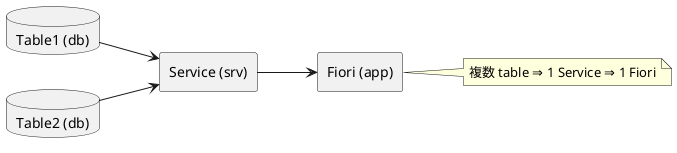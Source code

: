 @startuml
left to right direction


' === リモートリポジトリ ===
database db1 as "Table1 (db)"
database db2 as "Table2 (db)"
rectangle srv as "Service (srv)"
rectangle fiori as "Fiori (app)"

db1 --> srv
db2 --> srv 
srv --> fiori 

note right of fiori
複数 table ⇒ 1 Service ⇒ 1 Fiori
end note


@enduml
